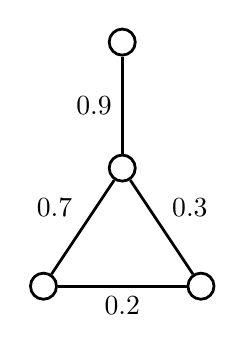 \begin{tikzpicture}
    \tikzstyle{vertex}=[draw,circle,line width=1.0pt];
    \tikzstyle{myedge}=[line width=1.0pt];
    \node[vertex] (v1) at (0, 0) {};
    \node[vertex] (v2) at (2, 0) {};
    \node[vertex] (v3) at (1.0, 1.5) {};
    \node[vertex] (v4) at (1.0, 3.1) {};

    \path[myedge,below] (v1) edge node {$0.2$} (v2);
    \path[myedge,above left] (v1) edge node {$0.7$} (v3);
    \path[myedge,above right] (v2) edge node {$0.3$} (v3);
    \path[myedge,left] (v3) edge node {$0.9$} (v4);
\end{tikzpicture}
